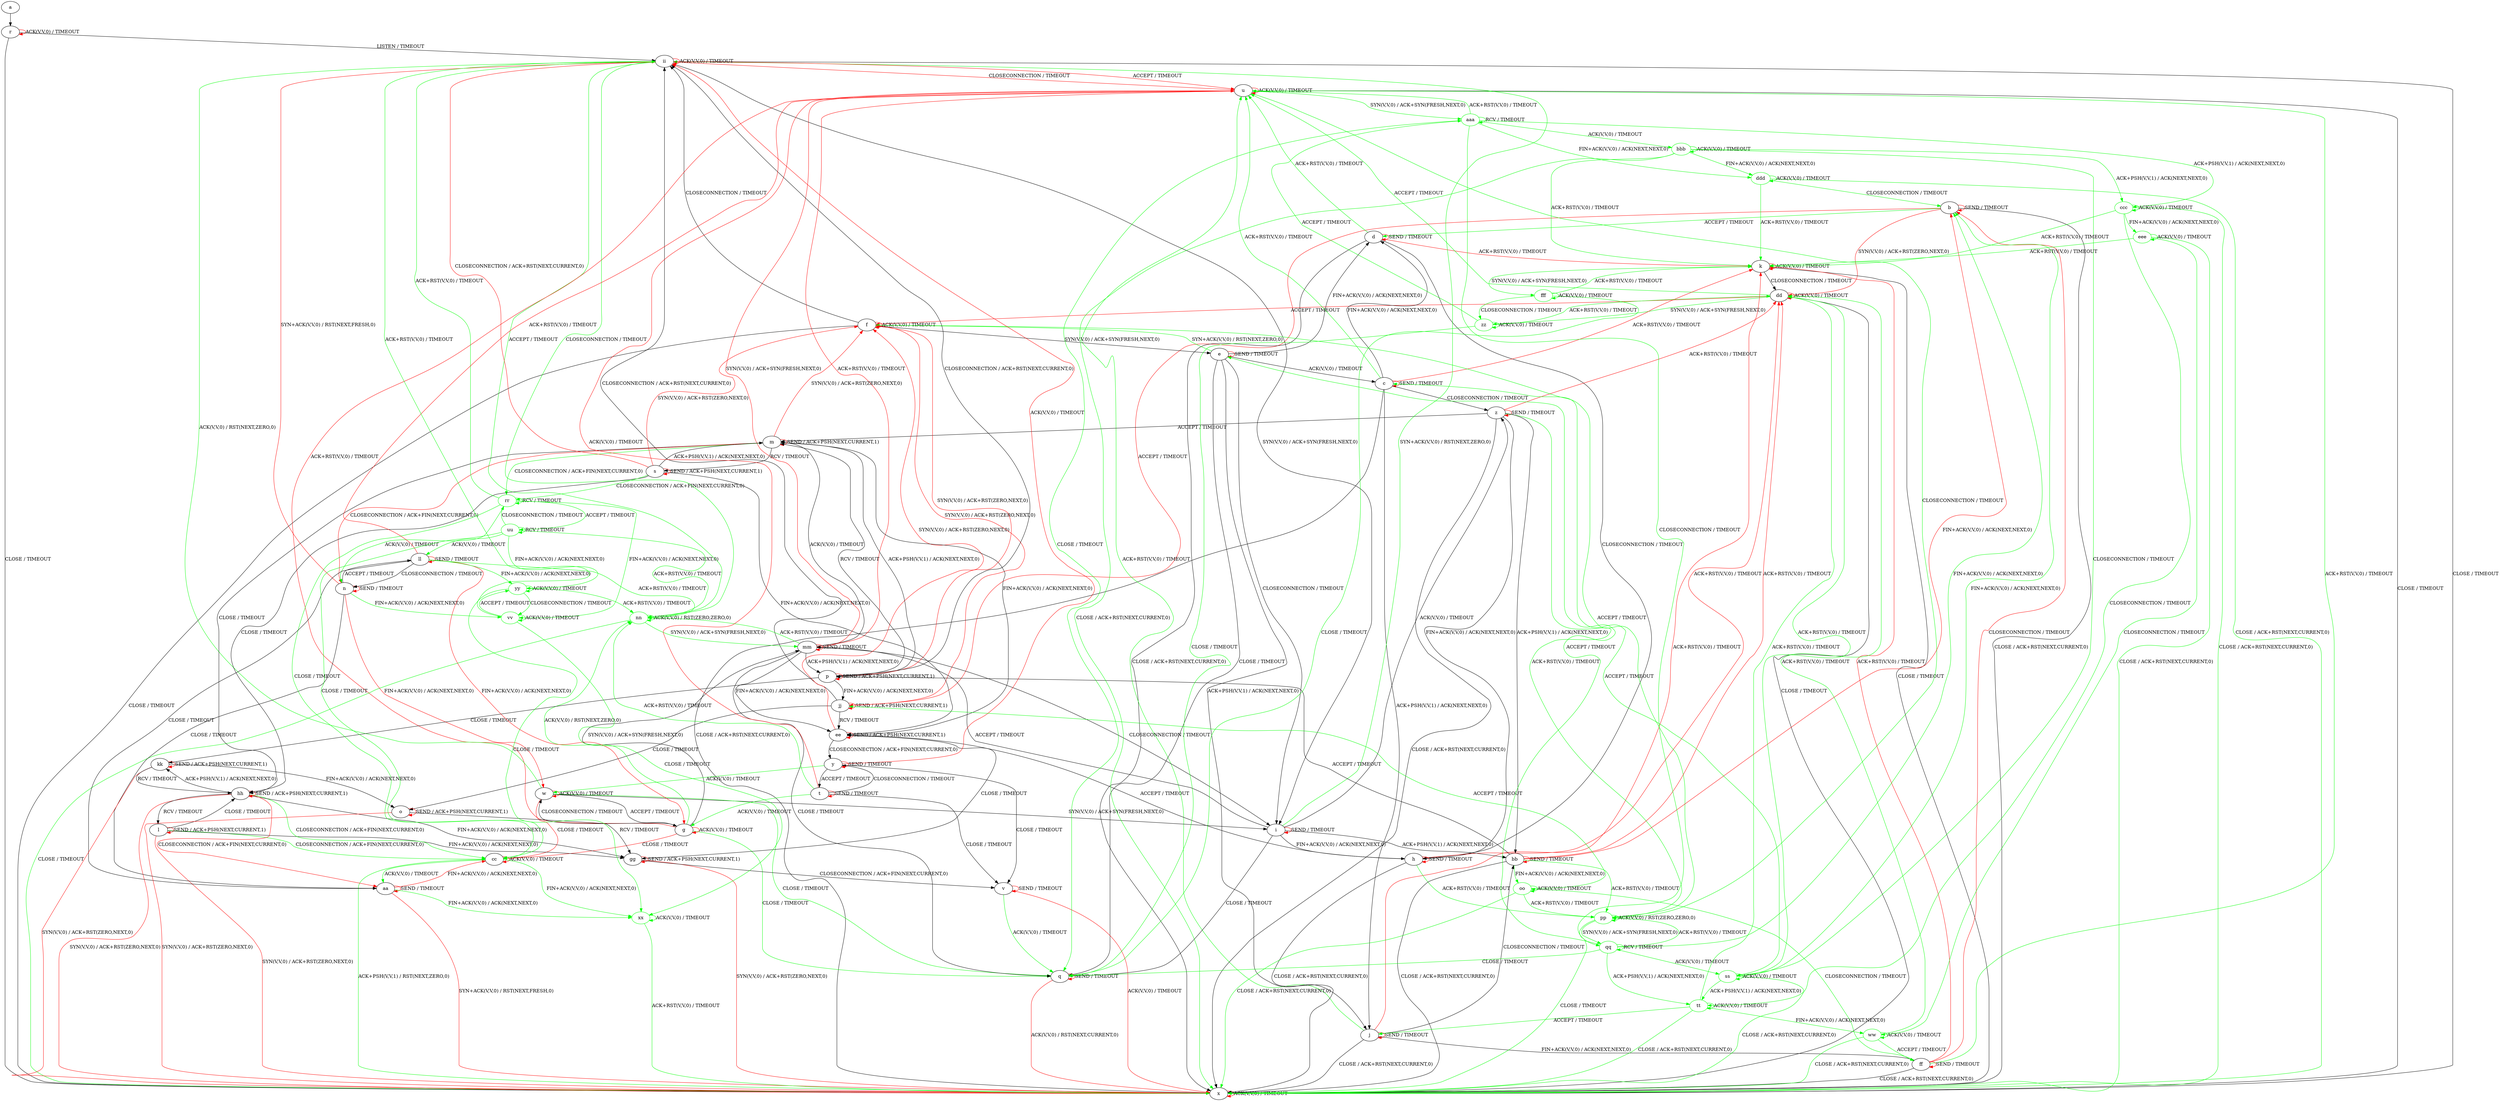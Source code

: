 digraph "" {
	graph ["Incoming time"=4.333527326583862,
		"Outgoing time"=5.5506017208099365,
		Output="{'States': 58, 'Transitions': 871, 'Filename': '../results/tcp/TCP_Windows8_Server-TCP_Linux_Server-msat-1.dot'}",
		Reference="{'States': 39, 'Transitions': 495, 'Filename': '../subjects/tcp/TCP_Windows8_Server.dot'}",
		Solver=msat,
		Updated="{'States': 58, 'Transitions': 685, 'Filename': '../subjects/tcp/TCP_Linux_Server.dot'}",
		"f-measure"=0.5237288135593221,
		precision=0.4510948905109489,
		recall=0.6242424242424243
	];
	a -> r [key=0];
b -> b [key=0,
color=red,
label="SEND / TIMEOUT"];
b -> d [key=0,
color=green,
label="ACCEPT / TIMEOUT"];
b -> x [key=0,
label="CLOSE / ACK+RST(NEXT,CURRENT,0)"];
b -> dd [key=0,
color=red,
label="SYN(V,V,0) / ACK+RST(ZERO,NEXT,0)"];
b -> jj [key=0,
color=red,
label="ACCEPT / TIMEOUT"];
c -> c [key=0,
color=red,
label="SEND / TIMEOUT"];
c -> d [key=0,
label="FIN+ACK(V,V,0) / ACK(NEXT,NEXT,0)"];
c -> j [key=0,
label="ACK+PSH(V,V,1) / ACK(NEXT,NEXT,0)"];
c -> k [key=0,
color=red,
label="ACK+RST(V,V,0) / TIMEOUT"];
c -> u [key=0,
color=green,
label="ACK+RST(V,V,0) / TIMEOUT"];
c -> x [key=0,
label="CLOSE / ACK+RST(NEXT,CURRENT,0)"];
c -> z [key=0,
label="CLOSECONNECTION / TIMEOUT"];
d -> d [key=0,
color=red,
label="SEND / TIMEOUT"];
d -> h [key=0,
label="CLOSECONNECTION / TIMEOUT"];
d -> k [key=0,
color=red,
label="ACK+RST(V,V,0) / TIMEOUT"];
d -> u [key=0,
color=green,
label="ACK+RST(V,V,0) / TIMEOUT"];
d -> x [key=0,
label="CLOSE / ACK+RST(NEXT,CURRENT,0)"];
e -> c [key=0,
label="ACK(V,V,0) / TIMEOUT"];
e -> d [key=0,
label="FIN+ACK(V,V,0) / ACK(NEXT,NEXT,0)"];
e -> e [key=0,
color=red,
label="SEND / TIMEOUT"];
e -> f [key=0,
color=green,
label="SYN+ACK(V,V,0) / RST(NEXT,ZERO,0)"];
e -> i [key=0,
label="CLOSECONNECTION / TIMEOUT"];
e -> j [key=0,
label="ACK+PSH(V,V,1) / ACK(NEXT,NEXT,0)"];
e -> q [key=0,
label="CLOSE / TIMEOUT"];
f -> e [key=0,
label="SYN(V,V,0) / ACK+SYN(FRESH,NEXT,0)"];
f -> f [key=0,
color=red,
label="ACK(V,V,0) / TIMEOUT"];
f -> x [key=0,
label="CLOSE / TIMEOUT"];
f -> ii [key=0,
label="CLOSECONNECTION / TIMEOUT"];
g -> g [key=0,
color=red,
label="ACK(V,V,0) / TIMEOUT"];
g -> q [key=0,
color=green,
label="CLOSE / TIMEOUT"];
g -> u [key=0,
color=red,
label="ACK+RST(V,V,0) / TIMEOUT"];
g -> w [key=0,
label="CLOSECONNECTION / TIMEOUT"];
g -> cc [key=0,
color=red,
label="CLOSE / TIMEOUT"];
g -> mm [key=0,
label="SYN(V,V,0) / ACK+SYN(FRESH,NEXT,0)"];
nn [color=green];
g -> nn [key=0,
color=green,
label="ACK(V,V,0) / RST(NEXT,ZERO,0)"];
h -> h [key=0,
color=red,
label="SEND / TIMEOUT"];
h -> x [key=0,
label="CLOSE / ACK+RST(NEXT,CURRENT,0)"];
h -> dd [key=0,
color=red,
label="ACK+RST(V,V,0) / TIMEOUT"];
h -> ee [key=0,
label="ACCEPT / TIMEOUT"];
pp [color=green];
h -> pp [key=0,
color=green,
label="ACK+RST(V,V,0) / TIMEOUT"];
i -> h [key=0,
label="FIN+ACK(V,V,0) / ACK(NEXT,NEXT,0)"];
i -> i [key=0,
color=red,
label="SEND / TIMEOUT"];
i -> q [key=0,
label="CLOSE / TIMEOUT"];
i -> z [key=0,
label="ACK(V,V,0) / TIMEOUT"];
i -> bb [key=0,
label="ACK+PSH(V,V,1) / ACK(NEXT,NEXT,0)"];
i -> ii [key=0,
color=green,
label="SYN+ACK(V,V,0) / RST(NEXT,ZERO,0)"];
i -> mm [key=0,
label="ACCEPT / TIMEOUT"];
j -> j [key=0,
color=red,
label="SEND / TIMEOUT"];
j -> k [key=0,
color=red,
label="ACK+RST(V,V,0) / TIMEOUT"];
j -> u [key=0,
color=green,
label="ACK+RST(V,V,0) / TIMEOUT"];
j -> x [key=0,
label="CLOSE / ACK+RST(NEXT,CURRENT,0)"];
j -> bb [key=0,
label="CLOSECONNECTION / TIMEOUT"];
j -> ff [key=0,
label="FIN+ACK(V,V,0) / ACK(NEXT,NEXT,0)"];
k -> k [key=0,
color=red,
label="ACK(V,V,0) / TIMEOUT"];
k -> x [key=0,
label="CLOSE / TIMEOUT"];
k -> dd [key=0,
label="CLOSECONNECTION / TIMEOUT"];
fff [color=green];
k -> fff [key=0,
color=green,
label="SYN(V,V,0) / ACK+SYN(FRESH,NEXT,0)"];
l -> l [key=0,
color=red,
label="SEND / ACK+PSH(NEXT,CURRENT,1)"];
l -> x [key=0,
color=red,
label="SYN(V,V,0) / ACK+RST(ZERO,NEXT,0)"];
l -> cc [key=0,
color=green,
label="CLOSECONNECTION / ACK+FIN(NEXT,CURRENT,0)"];
l -> gg [key=0,
label="FIN+ACK(V,V,0) / ACK(NEXT,NEXT,0)"];
l -> hh [key=0,
label="CLOSE / TIMEOUT"];
m -> f [key=0,
color=red,
label="SYN(V,V,0) / ACK+RST(ZERO,NEXT,0)"];
m -> m [key=0,
color=red,
label="SEND / ACK+PSH(NEXT,CURRENT,1)"];
m -> n [key=0,
color=red,
label="CLOSECONNECTION / ACK+FIN(NEXT,CURRENT,0)"];
m -> p [key=0,
label="ACK+PSH(V,V,1) / ACK(NEXT,NEXT,0)"];
m -> s [key=0,
label="RCV / TIMEOUT"];
m -> ee [key=0,
label="FIN+ACK(V,V,0) / ACK(NEXT,NEXT,0)"];
m -> hh [key=0,
label="CLOSE / TIMEOUT"];
rr [color=green];
m -> rr [key=0,
color=green,
label="CLOSECONNECTION / ACK+FIN(NEXT,CURRENT,0)"];
n -> n [key=0,
color=red,
label="SEND / TIMEOUT"];
n -> w [key=0,
color=red,
label="FIN+ACK(V,V,0) / ACK(NEXT,NEXT,0)"];
n -> aa [key=0,
label="CLOSE / TIMEOUT"];
n -> ii [key=0,
color=red,
label="SYN+ACK(V,V,0) / RST(NEXT,FRESH,0)"];
n -> ll [key=0,
label="ACCEPT / TIMEOUT"];
vv [color=green];
n -> vv [key=0,
color=green,
label="FIN+ACK(V,V,0) / ACK(NEXT,NEXT,0)"];
o -> o [key=0,
color=red,
label="SEND / ACK+PSH(NEXT,CURRENT,1)"];
o -> x [key=0,
color=red,
label="SYN(V,V,0) / ACK+RST(ZERO,NEXT,0)"];
o -> gg [key=0,
label="RCV / TIMEOUT"];
p -> f [key=0,
color=red,
label="SYN(V,V,0) / ACK+RST(ZERO,NEXT,0)"];
p -> m [key=0,
label="RCV / TIMEOUT"];
p -> p [key=0,
color=red,
label="SEND / ACK+PSH(NEXT,CURRENT,1)"];
p -> ii [key=0,
label="CLOSECONNECTION / ACK+RST(NEXT,CURRENT,0)"];
p -> jj [key=0,
label="FIN+ACK(V,V,0) / ACK(NEXT,NEXT,0)"];
p -> kk [key=0,
label="CLOSE / TIMEOUT"];
q -> q [key=0,
color=red,
label="SEND / TIMEOUT"];
q -> x [key=0,
color=red,
label="ACK(V,V,0) / RST(NEXT,CURRENT,0)"];
r -> r [key=0,
color=red,
label="ACK(V,V,0) / TIMEOUT"];
r -> x [key=0,
label="CLOSE / TIMEOUT"];
r -> ii [key=0,
label="LISTEN / TIMEOUT"];
s -> f [key=0,
color=red,
label="SYN(V,V,0) / ACK+RST(ZERO,NEXT,0)"];
s -> m [key=0,
label="ACK+PSH(V,V,1) / ACK(NEXT,NEXT,0)"];
s -> s [key=0,
color=red,
label="SEND / ACK+PSH(NEXT,CURRENT,1)"];
s -> ee [key=0,
label="FIN+ACK(V,V,0) / ACK(NEXT,NEXT,0)"];
s -> hh [key=0,
label="CLOSE / TIMEOUT"];
s -> ii [key=0,
color=red,
label="CLOSECONNECTION / ACK+RST(NEXT,CURRENT,0)"];
s -> rr [key=0,
color=green,
label="CLOSECONNECTION / ACK+FIN(NEXT,CURRENT,0)"];
t -> g [key=0,
color=green,
label="ACK(V,V,0) / TIMEOUT"];
t -> t [key=0,
color=red,
label="SEND / TIMEOUT"];
t -> u [key=0,
color=red,
label="ACK(V,V,0) / TIMEOUT"];
t -> v [key=0,
label="CLOSE / TIMEOUT"];
t -> y [key=0,
label="CLOSECONNECTION / TIMEOUT"];
t -> nn [key=0,
color=green,
label="ACK+RST(V,V,0) / TIMEOUT"];
u -> u [key=0,
color=red,
label="ACK(V,V,0) / TIMEOUT"];
u -> x [key=0,
label="CLOSE / TIMEOUT"];
u -> ii [key=0,
color=red,
label="CLOSECONNECTION / TIMEOUT"];
u -> mm [key=0,
color=red,
label="SYN(V,V,0) / ACK+SYN(FRESH,NEXT,0)"];
u -> pp [key=0,
color=green,
label="CLOSECONNECTION / TIMEOUT"];
aaa [color=green];
u -> aaa [key=0,
color=green,
label="SYN(V,V,0) / ACK+SYN(FRESH,NEXT,0)"];
v -> q [key=0,
color=green,
label="ACK(V,V,0) / TIMEOUT"];
v -> v [key=0,
color=red,
label="SEND / TIMEOUT"];
v -> x [key=0,
color=red,
label="ACK(V,V,0) / TIMEOUT"];
w -> g [key=0,
label="ACCEPT / TIMEOUT"];
w -> i [key=0,
label="SYN(V,V,0) / ACK+SYN(FRESH,NEXT,0)"];
w -> q [key=0,
color=green,
label="CLOSE / TIMEOUT"];
w -> w [key=0,
color=red,
label="ACK(V,V,0) / TIMEOUT"];
w -> cc [key=0,
color=red,
label="CLOSE / TIMEOUT"];
w -> ii [key=0,
color=green,
label="ACK(V,V,0) / RST(NEXT,ZERO,0)"];
x -> x [key=0,
color=red,
label="ACK(V,V,0) / TIMEOUT"];
y -> t [key=0,
label="ACCEPT / TIMEOUT"];
y -> v [key=0,
label="CLOSE / TIMEOUT"];
y -> w [key=0,
color=green,
label="ACK(V,V,0) / TIMEOUT"];
y -> y [key=0,
color=red,
label="SEND / TIMEOUT"];
y -> ii [key=0,
color=red,
label="ACK(V,V,0) / TIMEOUT"];
z -> h [key=0,
label="FIN+ACK(V,V,0) / ACK(NEXT,NEXT,0)"];
z -> m [key=0,
label="ACCEPT / TIMEOUT"];
z -> x [key=0,
label="CLOSE / ACK+RST(NEXT,CURRENT,0)"];
z -> z [key=0,
color=red,
label="SEND / TIMEOUT"];
z -> bb [key=0,
label="ACK+PSH(V,V,1) / ACK(NEXT,NEXT,0)"];
z -> dd [key=0,
color=red,
label="ACK+RST(V,V,0) / TIMEOUT"];
z -> pp [key=0,
color=green,
label="ACK+RST(V,V,0) / TIMEOUT"];
aa -> x [key=0,
color=red,
label="SYN+ACK(V,V,0) / RST(NEXT,FRESH,0)"];
aa -> aa [key=0,
color=red,
label="SEND / TIMEOUT"];
aa -> cc [key=0,
color=red,
label="FIN+ACK(V,V,0) / ACK(NEXT,NEXT,0)"];
xx [color=green];
aa -> xx [key=0,
color=green,
label="FIN+ACK(V,V,0) / ACK(NEXT,NEXT,0)"];
bb -> b [key=0,
color=red,
label="FIN+ACK(V,V,0) / ACK(NEXT,NEXT,0)"];
bb -> p [key=0,
label="ACCEPT / TIMEOUT"];
bb -> x [key=0,
label="CLOSE / ACK+RST(NEXT,CURRENT,0)"];
bb -> bb [key=0,
color=red,
label="SEND / TIMEOUT"];
bb -> dd [key=0,
color=red,
label="ACK+RST(V,V,0) / TIMEOUT"];
oo [color=green];
bb -> oo [key=0,
color=green,
label="FIN+ACK(V,V,0) / ACK(NEXT,NEXT,0)"];
bb -> pp [key=0,
color=green,
label="ACK+RST(V,V,0) / TIMEOUT"];
cc -> x [key=0,
color=green,
label="ACK+PSH(V,V,1) / RST(NEXT,ZERO,0)"];
cc -> aa [key=0,
color=green,
label="ACK(V,V,0) / TIMEOUT"];
cc -> cc [key=0,
color=red,
label="ACK(V,V,0) / TIMEOUT"];
cc -> xx [key=0,
color=green,
label="FIN+ACK(V,V,0) / ACK(NEXT,NEXT,0)"];
dd -> f [key=0,
color=red,
label="ACCEPT / TIMEOUT"];
dd -> u [key=0,
color=green,
label="ACCEPT / TIMEOUT"];
dd -> x [key=0,
label="CLOSE / TIMEOUT"];
dd -> dd [key=0,
color=red,
label="ACK(V,V,0) / TIMEOUT"];
zz [color=green];
dd -> zz [key=0,
color=green,
label="SYN(V,V,0) / ACK+SYN(FRESH,NEXT,0)"];
ee -> f [key=0,
color=red,
label="SYN(V,V,0) / ACK+RST(ZERO,NEXT,0)"];
ee -> y [key=0,
label="CLOSECONNECTION / ACK+FIN(NEXT,CURRENT,0)"];
ee -> ee [key=0,
color=red,
label="SEND / ACK+PSH(NEXT,CURRENT,1)"];
ee -> gg [key=0,
label="CLOSE / TIMEOUT"];
ff -> b [key=0,
color=red,
label="CLOSECONNECTION / TIMEOUT"];
ff -> k [key=0,
color=red,
label="ACK+RST(V,V,0) / TIMEOUT"];
ff -> u [key=0,
color=green,
label="ACK+RST(V,V,0) / TIMEOUT"];
ff -> x [key=0,
label="CLOSE / ACK+RST(NEXT,CURRENT,0)"];
ff -> ff [key=0,
color=red,
label="SEND / TIMEOUT"];
ff -> oo [key=0,
color=green,
label="CLOSECONNECTION / TIMEOUT"];
gg -> v [key=0,
label="CLOSECONNECTION / ACK+FIN(NEXT,CURRENT,0)"];
gg -> x [key=0,
color=red,
label="SYN(V,V,0) / ACK+RST(ZERO,NEXT,0)"];
gg -> gg [key=0,
color=red,
label="SEND / ACK+PSH(NEXT,CURRENT,1)"];
hh -> l [key=0,
label="RCV / TIMEOUT"];
hh -> x [key=0,
color=red,
label="SYN(V,V,0) / ACK+RST(ZERO,NEXT,0)"];
hh -> aa [key=0,
color=red,
label="CLOSECONNECTION / ACK+FIN(NEXT,CURRENT,0)"];
hh -> cc [key=0,
color=green,
label="CLOSECONNECTION / ACK+FIN(NEXT,CURRENT,0)"];
hh -> gg [key=0,
label="FIN+ACK(V,V,0) / ACK(NEXT,NEXT,0)"];
hh -> hh [key=0,
color=red,
label="SEND / ACK+PSH(NEXT,CURRENT,1)"];
hh -> kk [key=0,
label="ACK+PSH(V,V,1) / ACK(NEXT,NEXT,0)"];
ii -> i [key=0,
label="SYN(V,V,0) / ACK+SYN(FRESH,NEXT,0)"];
ii -> u [key=0,
color=red,
label="ACCEPT / TIMEOUT"];
ii -> x [key=0,
label="CLOSE / TIMEOUT"];
ii -> ii [key=0,
color=red,
label="ACK(V,V,0) / TIMEOUT"];
ii -> nn [key=0,
color=green,
label="ACCEPT / TIMEOUT"];
jj -> f [key=0,
color=red,
label="SYN(V,V,0) / ACK+RST(ZERO,NEXT,0)"];
jj -> o [key=0,
label="CLOSE / TIMEOUT"];
jj -> ee [key=0,
label="RCV / TIMEOUT"];
jj -> ii [key=0,
label="CLOSECONNECTION / ACK+RST(NEXT,CURRENT,0)"];
jj -> jj [key=0,
color=red,
label="SEND / ACK+PSH(NEXT,CURRENT,1)"];
kk -> o [key=0,
label="FIN+ACK(V,V,0) / ACK(NEXT,NEXT,0)"];
kk -> x [key=0,
color=red,
label="SYN(V,V,0) / ACK+RST(ZERO,NEXT,0)"];
kk -> hh [key=0,
label="RCV / TIMEOUT"];
kk -> kk [key=0,
color=red,
label="SEND / ACK+PSH(NEXT,CURRENT,1)"];
ll -> g [key=0,
color=red,
label="FIN+ACK(V,V,0) / ACK(NEXT,NEXT,0)"];
ll -> n [key=0,
label="CLOSECONNECTION / TIMEOUT"];
ll -> u [key=0,
color=red,
label="ACK+RST(V,V,0) / TIMEOUT"];
ll -> aa [key=0,
label="CLOSE / TIMEOUT"];
ll -> ll [key=0,
color=red,
label="SEND / TIMEOUT"];
ll -> nn [key=0,
color=green,
label="ACK+RST(V,V,0) / TIMEOUT"];
yy [color=green];
ll -> yy [key=0,
color=green,
label="FIN+ACK(V,V,0) / ACK(NEXT,NEXT,0)"];
mm -> i [key=0,
label="CLOSECONNECTION / TIMEOUT"];
mm -> m [key=0,
label="ACK(V,V,0) / TIMEOUT"];
mm -> p [key=0,
label="ACK+PSH(V,V,1) / ACK(NEXT,NEXT,0)"];
mm -> q [key=0,
label="CLOSE / TIMEOUT"];
mm -> u [key=0,
color=red,
label="ACK+RST(V,V,0) / TIMEOUT"];
mm -> ee [key=0,
label="FIN+ACK(V,V,0) / ACK(NEXT,NEXT,0)"];
mm -> mm [key=0,
color=red,
label="SEND / TIMEOUT"];
mm -> nn [key=0,
color=green,
label="ACK+RST(V,V,0) / TIMEOUT"];
nn -> x [key=0,
color=green,
label="CLOSE / TIMEOUT"];
nn -> ii [key=0,
color=green,
label="CLOSECONNECTION / TIMEOUT"];
nn -> mm [key=0,
color=green,
label="SYN(V,V,0) / ACK+SYN(FRESH,NEXT,0)"];
nn -> nn [key=0,
color=green,
label="ACK(V,V,0) / RST(ZERO,ZERO,0)"];
oo -> x [key=0,
color=green,
label="CLOSE / ACK+RST(NEXT,CURRENT,0)"];
oo -> jj [key=0,
color=green,
label="ACCEPT / TIMEOUT"];
oo -> oo [key=0,
color=green,
label="ACK(V,V,0) / TIMEOUT"];
oo -> pp [key=0,
color=green,
label="ACK+RST(V,V,0) / TIMEOUT"];
pp -> f [key=0,
color=green,
label="ACCEPT / TIMEOUT"];
pp -> x [key=0,
color=green,
label="CLOSE / TIMEOUT"];
pp -> pp [key=0,
color=green,
label="ACK(V,V,0) / RST(ZERO,ZERO,0)"];
qq [color=green];
pp -> qq [key=0,
color=green,
label="SYN(V,V,0) / ACK+SYN(FRESH,NEXT,0)"];
qq -> b [key=0,
color=green,
label="FIN+ACK(V,V,0) / ACK(NEXT,NEXT,0)"];
qq -> e [key=0,
color=green,
label="ACCEPT / TIMEOUT"];
qq -> q [key=0,
color=green,
label="CLOSE / TIMEOUT"];
qq -> pp [key=0,
color=green,
label="ACK+RST(V,V,0) / TIMEOUT"];
qq -> qq [key=0,
color=green,
label="RCV / TIMEOUT"];
ss [color=green];
qq -> ss [key=0,
color=green,
label="ACK(V,V,0) / TIMEOUT"];
tt [color=green];
qq -> tt [key=0,
color=green,
label="ACK+PSH(V,V,1) / ACK(NEXT,NEXT,0)"];
rr -> n [key=0,
color=green,
label="ACK(V,V,0) / TIMEOUT"];
rr -> cc [key=0,
color=green,
label="CLOSE / TIMEOUT"];
rr -> ii [key=0,
color=green,
label="ACK+RST(V,V,0) / TIMEOUT"];
rr -> rr [key=0,
color=green,
label="RCV / TIMEOUT"];
uu [color=green];
rr -> uu [key=0,
color=green,
label="ACCEPT / TIMEOUT"];
rr -> vv [key=0,
color=green,
label="FIN+ACK(V,V,0) / ACK(NEXT,NEXT,0)"];
ss -> b [key=0,
color=green,
label="FIN+ACK(V,V,0) / ACK(NEXT,NEXT,0)"];
ss -> c [key=0,
color=green,
label="ACCEPT / TIMEOUT"];
ss -> x [key=0,
color=green,
label="CLOSE / ACK+RST(NEXT,CURRENT,0)"];
ss -> dd [key=0,
color=green,
label="ACK+RST(V,V,0) / TIMEOUT"];
ss -> ss [key=0,
color=green,
label="ACK(V,V,0) / TIMEOUT"];
ss -> tt [key=0,
color=green,
label="ACK+PSH(V,V,1) / ACK(NEXT,NEXT,0)"];
tt -> j [key=0,
color=green,
label="ACCEPT / TIMEOUT"];
tt -> x [key=0,
color=green,
label="CLOSE / ACK+RST(NEXT,CURRENT,0)"];
tt -> dd [key=0,
color=green,
label="ACK+RST(V,V,0) / TIMEOUT"];
tt -> tt [key=0,
color=green,
label="ACK(V,V,0) / TIMEOUT"];
ww [color=green];
tt -> ww [key=0,
color=green,
label="FIN+ACK(V,V,0) / ACK(NEXT,NEXT,0)"];
uu -> cc [key=0,
color=green,
label="CLOSE / TIMEOUT"];
uu -> ll [key=0,
color=green,
label="ACK(V,V,0) / TIMEOUT"];
uu -> nn [key=0,
color=green,
label="ACK+RST(V,V,0) / TIMEOUT"];
uu -> rr [key=0,
color=green,
label="CLOSECONNECTION / TIMEOUT"];
uu -> uu [key=0,
color=green,
label="RCV / TIMEOUT"];
uu -> yy [key=0,
color=green,
label="FIN+ACK(V,V,0) / ACK(NEXT,NEXT,0)"];
vv -> ii [key=0,
color=green,
label="ACK+RST(V,V,0) / TIMEOUT"];
vv -> vv [key=0,
color=green,
label="ACK(V,V,0) / TIMEOUT"];
vv -> xx [key=0,
color=green,
label="CLOSE / TIMEOUT"];
vv -> yy [key=0,
color=green,
label="ACCEPT / TIMEOUT"];
ww -> x [key=0,
color=green,
label="CLOSE / ACK+RST(NEXT,CURRENT,0)"];
ww -> dd [key=0,
color=green,
label="ACK+RST(V,V,0) / TIMEOUT"];
ww -> ff [key=0,
color=green,
label="ACCEPT / TIMEOUT"];
ww -> ww [key=0,
color=green,
label="ACK(V,V,0) / TIMEOUT"];
xx -> x [key=0,
color=green,
label="ACK+RST(V,V,0) / TIMEOUT"];
xx -> xx [key=0,
color=green,
label="ACK(V,V,0) / TIMEOUT"];
yy -> nn [key=0,
color=green,
label="ACK+RST(V,V,0) / TIMEOUT"];
yy -> vv [key=0,
color=green,
label="CLOSECONNECTION / TIMEOUT"];
yy -> xx [key=0,
color=green,
label="CLOSE / TIMEOUT"];
yy -> yy [key=0,
color=green,
label="ACK(V,V,0) / TIMEOUT"];
zz -> q [key=0,
color=green,
label="CLOSE / TIMEOUT"];
zz -> dd [key=0,
color=green,
label="ACK+RST(V,V,0) / TIMEOUT"];
zz -> zz [key=0,
color=green,
label="ACK(V,V,0) / TIMEOUT"];
zz -> aaa [key=0,
color=green,
label="ACCEPT / TIMEOUT"];
aaa -> q [key=0,
color=green,
label="CLOSE / TIMEOUT"];
aaa -> u [key=0,
color=green,
label="ACK+RST(V,V,0) / TIMEOUT"];
aaa -> qq [key=0,
color=green,
label="CLOSECONNECTION / TIMEOUT"];
aaa -> aaa [key=0,
color=green,
label="RCV / TIMEOUT"];
bbb [color=green];
aaa -> bbb [key=0,
color=green,
label="ACK(V,V,0) / TIMEOUT"];
ccc [color=green];
aaa -> ccc [key=0,
color=green,
label="ACK+PSH(V,V,1) / ACK(NEXT,NEXT,0)"];
ddd [color=green];
aaa -> ddd [key=0,
color=green,
label="FIN+ACK(V,V,0) / ACK(NEXT,NEXT,0)"];
bbb -> k [key=0,
color=green,
label="ACK+RST(V,V,0) / TIMEOUT"];
bbb -> x [key=0,
color=green,
label="CLOSE / ACK+RST(NEXT,CURRENT,0)"];
bbb -> ss [key=0,
color=green,
label="CLOSECONNECTION / TIMEOUT"];
bbb -> bbb [key=0,
color=green,
label="ACK(V,V,0) / TIMEOUT"];
bbb -> ccc [key=0,
color=green,
label="ACK+PSH(V,V,1) / ACK(NEXT,NEXT,0)"];
bbb -> ddd [key=0,
color=green,
label="FIN+ACK(V,V,0) / ACK(NEXT,NEXT,0)"];
ccc -> k [key=0,
color=green,
label="ACK+RST(V,V,0) / TIMEOUT"];
ccc -> x [key=0,
color=green,
label="CLOSE / ACK+RST(NEXT,CURRENT,0)"];
ccc -> tt [key=0,
color=green,
label="CLOSECONNECTION / TIMEOUT"];
ccc -> ccc [key=0,
color=green,
label="ACK(V,V,0) / TIMEOUT"];
eee [color=green];
ccc -> eee [key=0,
color=green,
label="FIN+ACK(V,V,0) / ACK(NEXT,NEXT,0)"];
ddd -> b [key=0,
color=green,
label="CLOSECONNECTION / TIMEOUT"];
ddd -> k [key=0,
color=green,
label="ACK+RST(V,V,0) / TIMEOUT"];
ddd -> x [key=0,
color=green,
label="CLOSE / ACK+RST(NEXT,CURRENT,0)"];
ddd -> ddd [key=0,
color=green,
label="ACK(V,V,0) / TIMEOUT"];
eee -> k [key=0,
color=green,
label="ACK+RST(V,V,0) / TIMEOUT"];
eee -> x [key=0,
color=green,
label="CLOSE / ACK+RST(NEXT,CURRENT,0)"];
eee -> ww [key=0,
color=green,
label="CLOSECONNECTION / TIMEOUT"];
eee -> eee [key=0,
color=green,
label="ACK(V,V,0) / TIMEOUT"];
fff -> k [key=0,
color=green,
label="ACK+RST(V,V,0) / TIMEOUT"];
fff -> q [key=0,
color=green,
label="CLOSE / TIMEOUT"];
fff -> zz [key=0,
color=green,
label="CLOSECONNECTION / TIMEOUT"];
fff -> fff [key=0,
color=green,
label="ACK(V,V,0) / TIMEOUT"];
}
